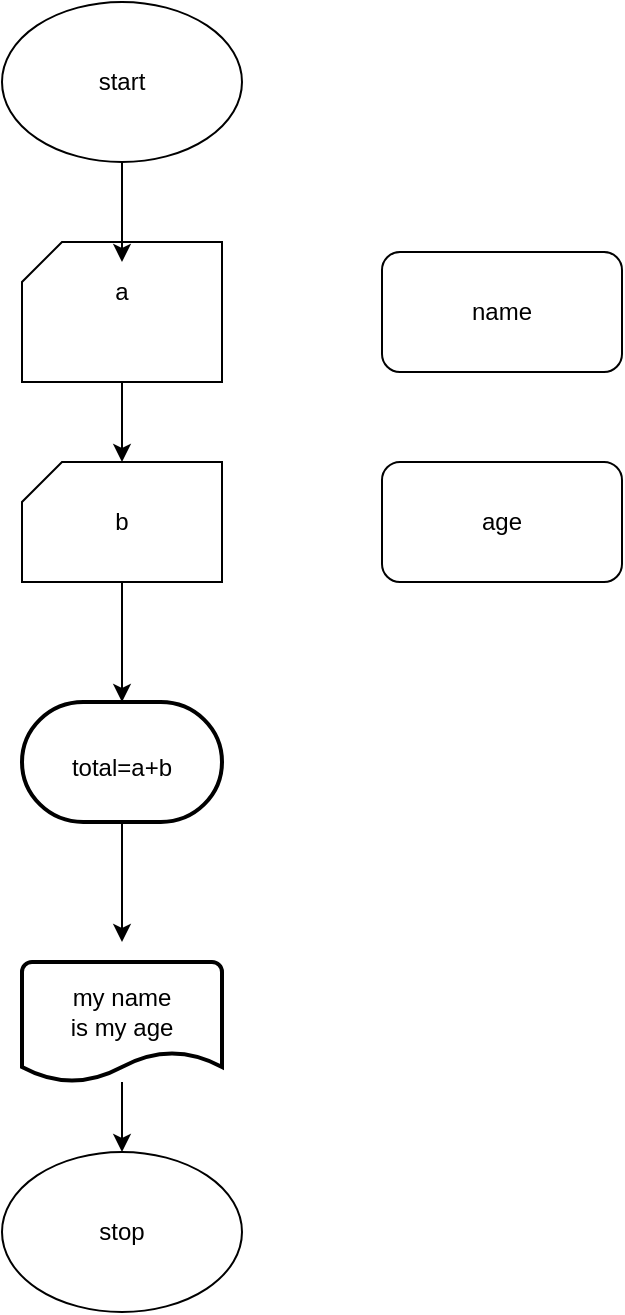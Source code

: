 <mxfile version="23.1.8" type="github">
  <diagram name="‫עמוד-1‬" id="cpIK9pteHgYOo36d4dvi">
    <mxGraphModel dx="954" dy="1674" grid="1" gridSize="10" guides="1" tooltips="1" connect="1" arrows="1" fold="1" page="1" pageScale="1" pageWidth="827" pageHeight="1169" math="0" shadow="0">
      <root>
        <mxCell id="0" />
        <mxCell id="1" parent="0" />
        <mxCell id="jTDqIBiRyvQsyAoPuRJc-2" style="edgeStyle=orthogonalEdgeStyle;rounded=0;orthogonalLoop=1;jettySize=auto;html=1;" edge="1" parent="1" source="jTDqIBiRyvQsyAoPuRJc-1">
          <mxGeometry relative="1" as="geometry">
            <mxPoint x="400" y="160" as="targetPoint" />
          </mxGeometry>
        </mxCell>
        <mxCell id="jTDqIBiRyvQsyAoPuRJc-1" value="" style="verticalLabelPosition=bottom;verticalAlign=top;html=1;shape=card;whiteSpace=wrap;size=20;arcSize=12;" vertex="1" parent="1">
          <mxGeometry x="350" y="50" width="100" height="70" as="geometry" />
        </mxCell>
        <mxCell id="jTDqIBiRyvQsyAoPuRJc-11" value="" style="edgeStyle=orthogonalEdgeStyle;rounded=0;orthogonalLoop=1;jettySize=auto;html=1;" edge="1" parent="1" source="jTDqIBiRyvQsyAoPuRJc-3" target="jTDqIBiRyvQsyAoPuRJc-10">
          <mxGeometry relative="1" as="geometry" />
        </mxCell>
        <mxCell id="jTDqIBiRyvQsyAoPuRJc-3" value="" style="strokeWidth=2;html=1;shape=mxgraph.flowchart.document2;whiteSpace=wrap;size=0.25;" vertex="1" parent="1">
          <mxGeometry x="350" y="410" width="100" height="60" as="geometry" />
        </mxCell>
        <mxCell id="jTDqIBiRyvQsyAoPuRJc-7" style="edgeStyle=orthogonalEdgeStyle;rounded=0;orthogonalLoop=1;jettySize=auto;html=1;" edge="1" parent="1" source="jTDqIBiRyvQsyAoPuRJc-4">
          <mxGeometry relative="1" as="geometry">
            <mxPoint x="400" y="400" as="targetPoint" />
          </mxGeometry>
        </mxCell>
        <mxCell id="jTDqIBiRyvQsyAoPuRJc-4" value="" style="strokeWidth=2;html=1;shape=mxgraph.flowchart.terminator;whiteSpace=wrap;" vertex="1" parent="1">
          <mxGeometry x="350" y="280" width="100" height="60" as="geometry" />
        </mxCell>
        <mxCell id="jTDqIBiRyvQsyAoPuRJc-6" value="" style="edgeStyle=orthogonalEdgeStyle;rounded=0;orthogonalLoop=1;jettySize=auto;html=1;" edge="1" parent="1" source="jTDqIBiRyvQsyAoPuRJc-5" target="jTDqIBiRyvQsyAoPuRJc-4">
          <mxGeometry relative="1" as="geometry" />
        </mxCell>
        <mxCell id="jTDqIBiRyvQsyAoPuRJc-5" value="" style="verticalLabelPosition=bottom;verticalAlign=top;html=1;shape=card;whiteSpace=wrap;size=20;arcSize=12;" vertex="1" parent="1">
          <mxGeometry x="350" y="160" width="100" height="60" as="geometry" />
        </mxCell>
        <mxCell id="jTDqIBiRyvQsyAoPuRJc-8" value="a" style="text;html=1;align=center;verticalAlign=middle;whiteSpace=wrap;rounded=0;" vertex="1" parent="1">
          <mxGeometry x="370" y="60" width="60" height="30" as="geometry" />
        </mxCell>
        <mxCell id="jTDqIBiRyvQsyAoPuRJc-9" value="b" style="text;html=1;align=center;verticalAlign=middle;whiteSpace=wrap;rounded=0;" vertex="1" parent="1">
          <mxGeometry x="370" y="175" width="60" height="30" as="geometry" />
        </mxCell>
        <mxCell id="jTDqIBiRyvQsyAoPuRJc-10" value="" style="ellipse;whiteSpace=wrap;html=1;" vertex="1" parent="1">
          <mxGeometry x="340" y="505" width="120" height="80" as="geometry" />
        </mxCell>
        <mxCell id="jTDqIBiRyvQsyAoPuRJc-12" value="total=a+b" style="text;html=1;align=center;verticalAlign=middle;whiteSpace=wrap;rounded=0;" vertex="1" parent="1">
          <mxGeometry x="370" y="295" width="60" height="35" as="geometry" />
        </mxCell>
        <mxCell id="jTDqIBiRyvQsyAoPuRJc-13" value="my name is my age" style="text;html=1;align=center;verticalAlign=middle;whiteSpace=wrap;rounded=0;" vertex="1" parent="1">
          <mxGeometry x="370" y="420" width="60" height="30" as="geometry" />
        </mxCell>
        <mxCell id="jTDqIBiRyvQsyAoPuRJc-14" value="stop" style="text;html=1;align=center;verticalAlign=middle;whiteSpace=wrap;rounded=0;" vertex="1" parent="1">
          <mxGeometry x="370" y="530" width="60" height="30" as="geometry" />
        </mxCell>
        <mxCell id="jTDqIBiRyvQsyAoPuRJc-16" value="" style="edgeStyle=orthogonalEdgeStyle;rounded=0;orthogonalLoop=1;jettySize=auto;html=1;" edge="1" parent="1" source="jTDqIBiRyvQsyAoPuRJc-15" target="jTDqIBiRyvQsyAoPuRJc-8">
          <mxGeometry relative="1" as="geometry" />
        </mxCell>
        <mxCell id="jTDqIBiRyvQsyAoPuRJc-15" value="" style="ellipse;whiteSpace=wrap;html=1;" vertex="1" parent="1">
          <mxGeometry x="340" y="-70" width="120" height="80" as="geometry" />
        </mxCell>
        <mxCell id="jTDqIBiRyvQsyAoPuRJc-17" value="start" style="text;html=1;align=center;verticalAlign=middle;whiteSpace=wrap;rounded=0;" vertex="1" parent="1">
          <mxGeometry x="370" y="-45" width="60" height="30" as="geometry" />
        </mxCell>
        <mxCell id="jTDqIBiRyvQsyAoPuRJc-18" value="" style="rounded=1;whiteSpace=wrap;html=1;" vertex="1" parent="1">
          <mxGeometry x="530" y="55" width="120" height="60" as="geometry" />
        </mxCell>
        <mxCell id="jTDqIBiRyvQsyAoPuRJc-19" value="name" style="text;html=1;align=center;verticalAlign=middle;whiteSpace=wrap;rounded=0;" vertex="1" parent="1">
          <mxGeometry x="560" y="70" width="60" height="30" as="geometry" />
        </mxCell>
        <mxCell id="jTDqIBiRyvQsyAoPuRJc-20" value="age" style="rounded=1;whiteSpace=wrap;html=1;" vertex="1" parent="1">
          <mxGeometry x="530" y="160" width="120" height="60" as="geometry" />
        </mxCell>
      </root>
    </mxGraphModel>
  </diagram>
</mxfile>

